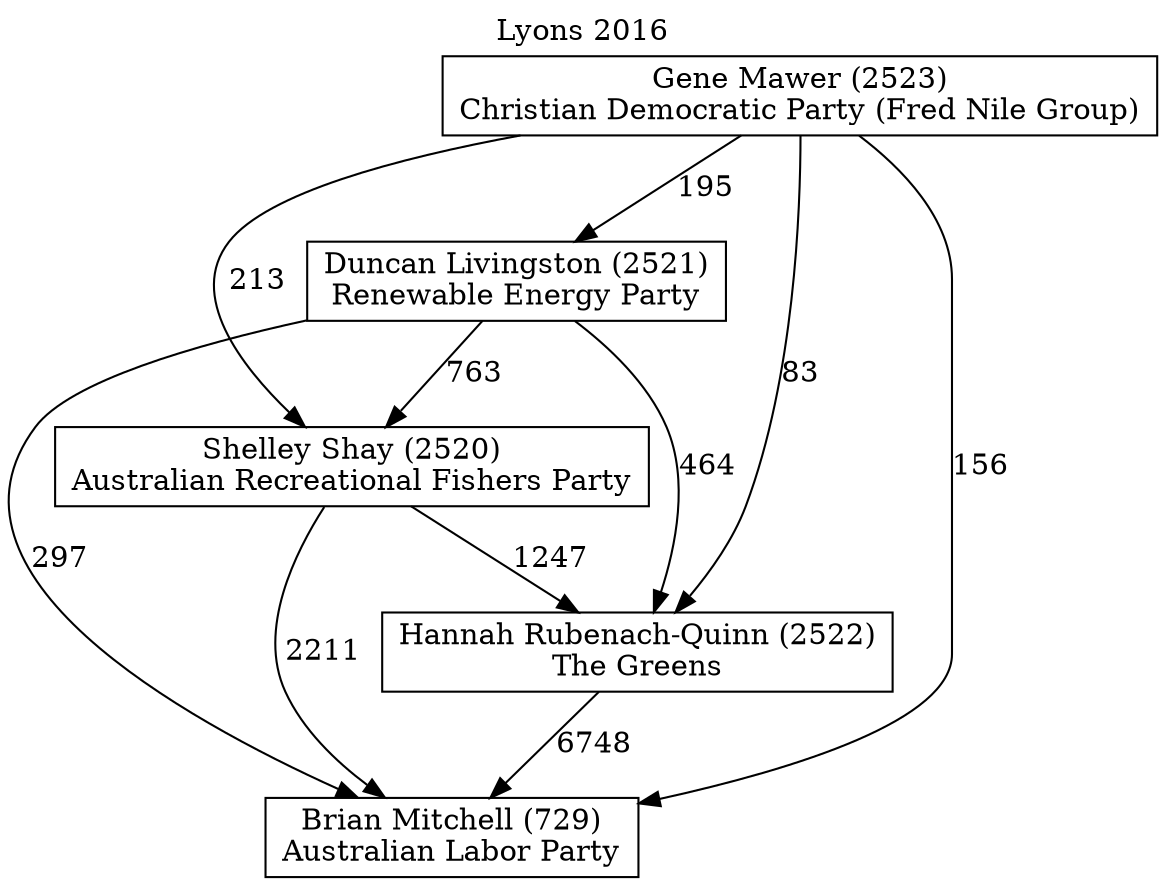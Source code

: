// House preference flow
digraph "Brian Mitchell (729)_Lyons_2016" {
	graph [label="Lyons 2016" labelloc=t mclimit=10]
	node [shape=box]
	"Shelley Shay (2520)" [label="Shelley Shay (2520)
Australian Recreational Fishers Party"]
	"Duncan Livingston (2521)" [label="Duncan Livingston (2521)
Renewable Energy Party"]
	"Hannah Rubenach-Quinn (2522)" [label="Hannah Rubenach-Quinn (2522)
The Greens"]
	"Gene Mawer (2523)" [label="Gene Mawer (2523)
Christian Democratic Party (Fred Nile Group)"]
	"Brian Mitchell (729)" [label="Brian Mitchell (729)
Australian Labor Party"]
	"Gene Mawer (2523)" -> "Brian Mitchell (729)" [label=156]
	"Gene Mawer (2523)" -> "Duncan Livingston (2521)" [label=195]
	"Hannah Rubenach-Quinn (2522)" -> "Brian Mitchell (729)" [label=6748]
	"Duncan Livingston (2521)" -> "Shelley Shay (2520)" [label=763]
	"Shelley Shay (2520)" -> "Brian Mitchell (729)" [label=2211]
	"Shelley Shay (2520)" -> "Hannah Rubenach-Quinn (2522)" [label=1247]
	"Gene Mawer (2523)" -> "Hannah Rubenach-Quinn (2522)" [label=83]
	"Duncan Livingston (2521)" -> "Hannah Rubenach-Quinn (2522)" [label=464]
	"Duncan Livingston (2521)" -> "Brian Mitchell (729)" [label=297]
	"Gene Mawer (2523)" -> "Shelley Shay (2520)" [label=213]
}
